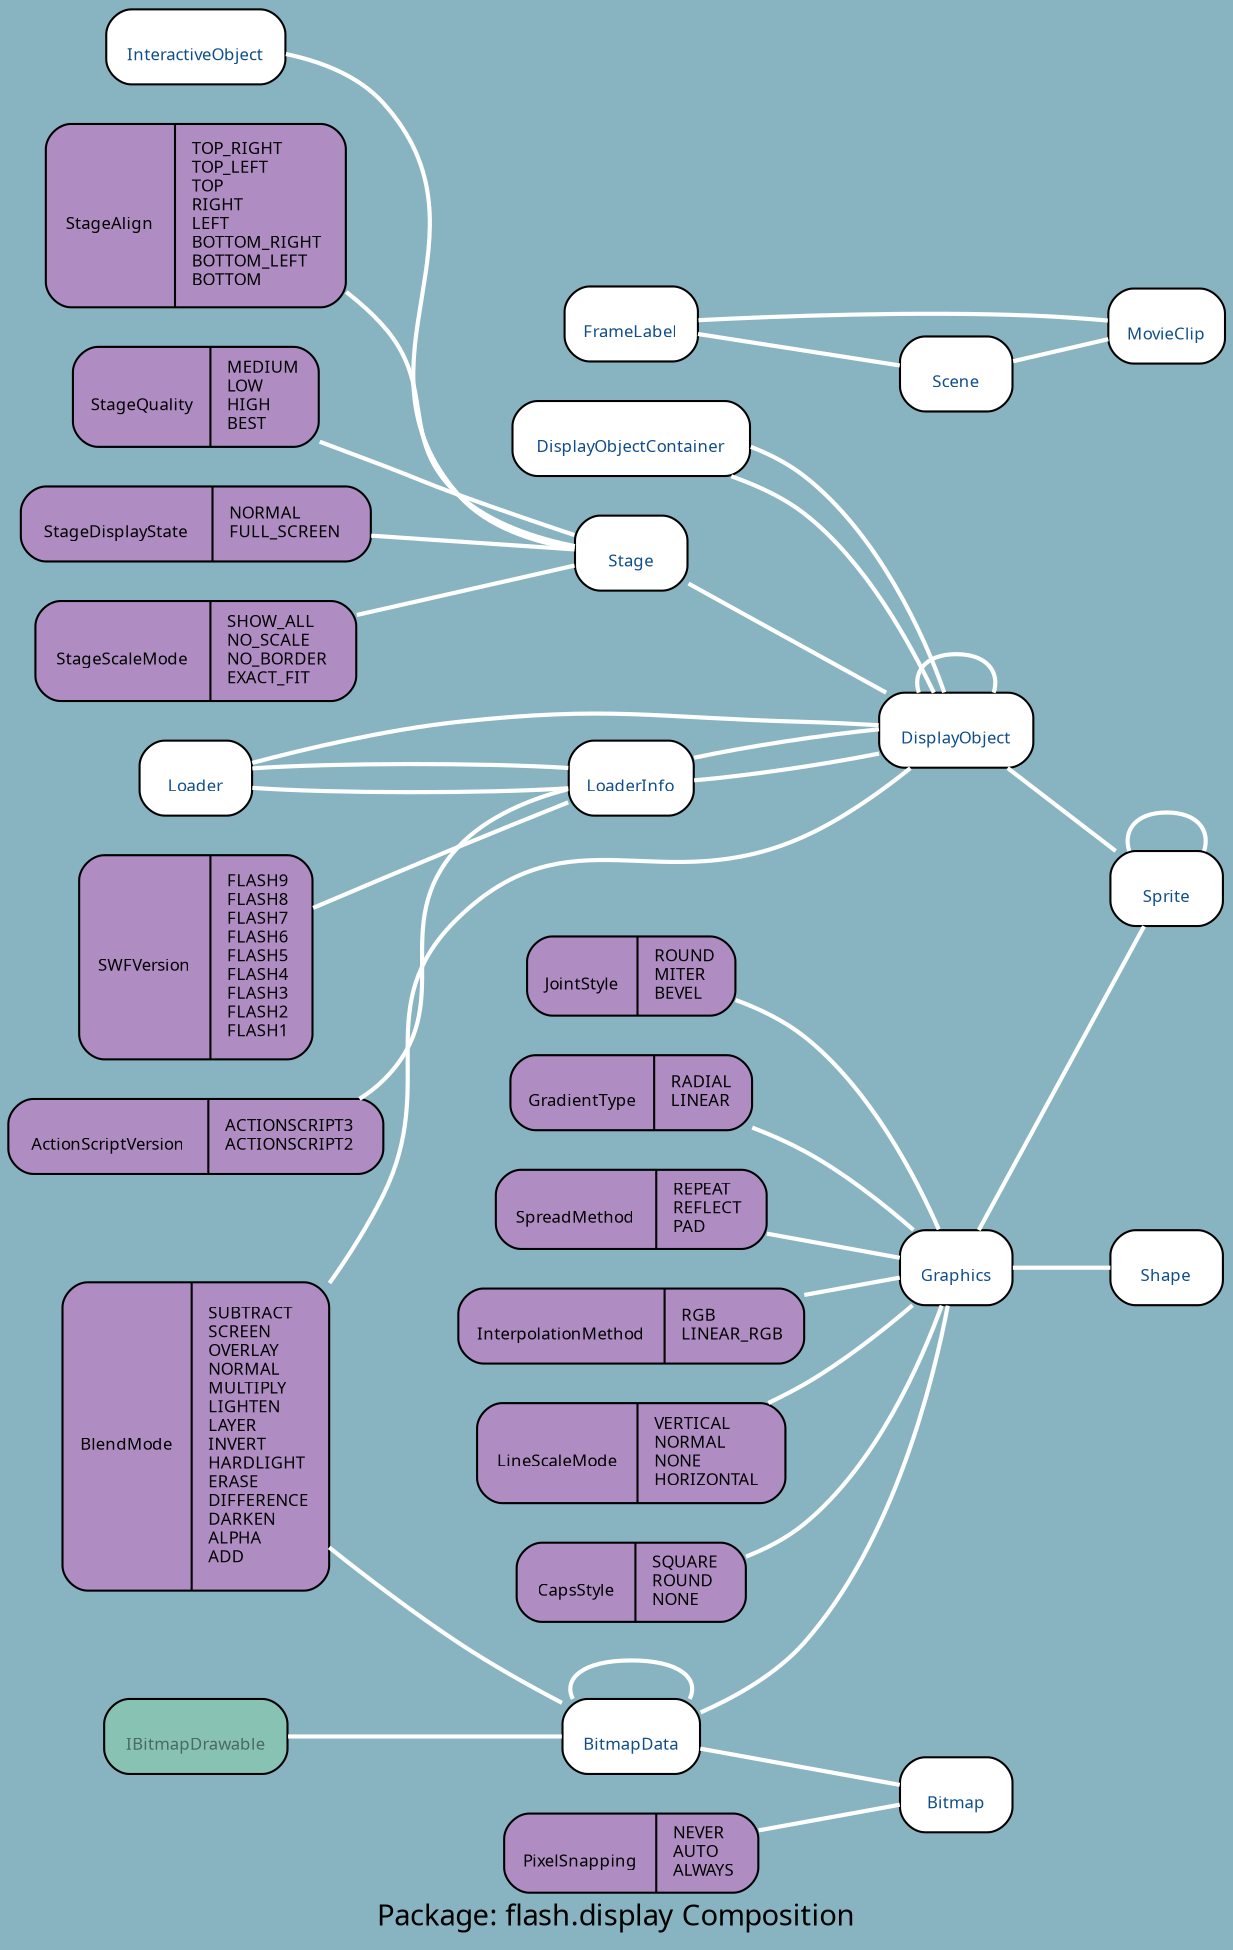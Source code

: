 digraph uml {
	graph [label="Package: flash.display Composition", ratio=compress, rankdir=RL, smoothing=avg_dist, overlap=false, fontname="DejaVu Sans Condenesed", fontsize=14, bgcolor="#88B3C1", fontcolor=black];
	node [label="\N", fontname="DejaVu Sans Condenesed", fontsize=8, shape=record, color=black, fontcolor=black];
	edge [fontname="DejaVu Sans Condenesed", fontsize=8, color=black, fontcolor=black];
	graph [lp="294,12",
		bb="0,0,588,915"];
	"flash.display.IBitmapDrawable" [label="{\nIBitmapDrawable}", fontcolor="#496962", style="rounded,filled", fillcolor="#88c2b3", URL="../types/flash/display/IBitmapDrawable.html", tooltip="\nIBitmapDrawable", pos="91,99", rects="47,81,135,117", width="1.22", height="0.50"];
	"flash.display.DisplayObject" [label="{\nDisplayObject}", fontcolor="#104E8B", style="rounded,filled", fillcolor=white, URL="../types/flash/display/DisplayObject.html", tooltip="\nDisplayObject", pos="459,574", rects="422,556,496,592", width="1.03", height="0.50"];
	"flash.display.BlendMode" [label="{\nBlendMode|SUBTRACT\lSCREEN\lOVERLAY\lNORMAL\lMULTIPLY\lLIGHTEN\lLAYER\lINVERT\lHARDLIGHT\lERASE\lDIFFERENCE\lDARKEN\lALPHA\lA\
DD\l}", style="rounded,filled", fillcolor="#af8dc3", pos="91,240", rects="27,166,90,314 90,166,156,314", width="1.78", height="2.06"];
	"flash.display.LoaderInfo" [label="{\nLoaderInfo}", fontcolor="#104E8B", style="rounded,filled", fillcolor=white, URL="../types/flash/display/LoaderInfo.html", tooltip="\nLoaderInfo", pos="302,551", rects="272,533,333,569", width="0.83", height="0.50"];
	"flash.display.DisplayObjectContainer" [label="{\nDisplayObjectContainer}", fontcolor="#104E8B", style="rounded,filled", fillcolor=white, URL="../types/flash/display/DisplayObjectContainer.html", tooltip="\nDisplayObjectContainer", pos="302,711", rects="245,693,360,729", width="1.58", height="0.50"];
	"flash.display.Stage" [label="{\nStage}", fontcolor="#104E8B", style="rounded,filled", fillcolor=white, URL="../types/flash/display/Stage.html", tooltip="\nStage", pos="302,657", rects="275,639,329,675", width="0.75", height="0.50"];
	"flash.display.InteractiveObject" [label="{\nInteractiveObject}", fontcolor="#104E8B", style="rounded,filled", fillcolor=white, URL="../types/flash/display/InteractiveObject.html", tooltip="\nInteractiveObject", pos="91,897", rects="48,879,135,915", width="1.19", height="0.50"];
	"flash.display.Sprite" [label="{\nSprite}", fontcolor="#104E8B", style="rounded,filled", fillcolor=white, URL="../types/flash/display/Sprite.html", tooltip="\nSprite", pos="560,449", rects="533,431,587,467", width="0.75", height="0.50"];
	"flash.display.Graphics" [label="{\nGraphics}", fontcolor="#104E8B", style="rounded,filled", fillcolor=white, URL="../types/flash/display/Graphics.html", tooltip="\nGraphics", pos="459,321", rects="432,303,486,339", width="0.75", height="0.50"];
	"flash.display.BitmapData" [label="{\nBitmapData}", fontcolor="#104E8B", style="rounded,filled", fillcolor=white, URL="../types/flash/display/BitmapData.html", tooltip="\nBitmapData", pos="302,99", rects="269,81,335,117", width="0.92", height="0.50"];
	"flash.display.GradientType" [label="{\nGradientType|RADIAL\lLINEAR\l}", style="rounded,filled", fillcolor="#af8dc3", pos="302,403", rects="244,385,316,421 316,385,361,421", width="1.61", height="0.50"];
	"flash.display.SpreadMethod" [label="{\nSpreadMethod|REPEAT\lREFLECT\lPAD\l}", style="rounded,filled", fillcolor="#af8dc3", pos="302,348", rects="237,329,315,367 315,329,367,367", width="1.81", height="0.53"];
	"flash.display.InterpolationMethod" [label="{\nInterpolationMethod|RGB\lLINEAR_RGB\l}", style="rounded,filled", fillcolor="#af8dc3", pos="302,293", rects="219,275,319,311 319,275,386,311", width="2.31", height="0.50"];
	"flash.display.LineScaleMode" [label="{\nLineScaleMode|VERTICAL\lNORMAL\lNONE\lHORIZONTAL\l}", style="rounded,filled", fillcolor="#af8dc3", pos="302,233", rects="228,209,307,257 307,209,377,257", width="2.06", height="0.67"];
	"flash.display.CapsStyle" [label="{\nCapsStyle|SQUARE\lROUND\lNONE\l}", style="rounded,filled", fillcolor="#af8dc3", pos="302,172", rects="247,153,306,191 306,153,357,191", width="1.53", height="0.53"];
	"flash.display.JointStyle" [label="{\nJointStyle|ROUND\lMITER\lBEVEL\l}", style="rounded,filled", fillcolor="#af8dc3", pos="302,458", rects="252,439,307,477 307,439,353,477", width="1.39", height="0.53"];
	"flash.display.FrameLabel" [label="{\nFrameLabel}", fontcolor="#104E8B", style="rounded,filled", fillcolor=white, URL="../types/flash/display/FrameLabel.html", tooltip="\nFrameLabel", pos="302,765", rects="270,747,335,783", width="0.89", height="0.50"];
	"flash.display.SWFVersion" [label="{\nSWFVersion|FLASH9\lFLASH8\lFLASH7\lFLASH6\lFLASH5\lFLASH4\lFLASH3\lFLASH2\lFLASH1\l}", style="rounded,filled", fillcolor="#af8dc3", pos="91,466", rects="35,417,100,515 100,417,148,515", width="1.56", height="1.36"];
	"flash.display.StageAlign" [label="{\nStageAlign|TOP_RIGHT\lTOP_LEFT\lTOP\lRIGHT\lLEFT\lBOTTOM_RIGHT\lBOTTOM_LEFT\lBOTTOM\l}", style="rounded,filled", fillcolor="#af8dc3", pos="91,817", rects="19,773,80,861 80,773,163,861", width="2.00", height="1.22"];
	"flash.display.Scene" [label="{\nScene}", fontcolor="#104E8B", style="rounded,filled", fillcolor=white, URL="../types/flash/display/Scene.html", tooltip="\nScene", pos="459,742", rects="432,724,486,760", width="0.75", height="0.50"];
	"flash.display.ActionScriptVersion" [label="{\nActionScriptVersion|ACTIONSCRIPT3\lACTIONSCRIPT2\l}", style="rounded,filled", fillcolor="#af8dc3", pos="91,381", rects="1,363,99,399 99,363,182,399", width="2.50", height="0.50"];
	"flash.display.StageQuality" [label="{\nStageQuality|MEDIUM\lLOW\lHIGH\lBEST\l}", style="rounded,filled", fillcolor="#af8dc3", pos="91,731", rects="32,707,102,755 102,707,151,755", width="1.64", height="0.67"];
	"flash.display.Loader" [label="{\nLoader}", fontcolor="#104E8B", style="rounded,filled", fillcolor=white, URL="../types/flash/display/Loader.html", tooltip="\nLoader", pos="91,551", rects="64,533,118,569", width="0.75", height="0.50"];
	"flash.display.Shape" [label="{\nShape}", fontcolor="#104E8B", style="rounded,filled", fillcolor=white, URL="../types/flash/display/Shape.html", tooltip="\nShape", pos="560,321", rects="533,303,587,339", width="0.75", height="0.50"];
	"flash.display.StageDisplayState" [label="{\nStageDisplayState|NORMAL\lFULL_SCREEN\l}", style="rounded,filled", fillcolor="#af8dc3", pos="91,671", rects="7,653,101,689 101,653,175,689", width="2.33", height="0.50"];
	"flash.display.StageScaleMode" [label="{\nStageScaleMode|SHOW_ALL\lNO_SCALE\lNO_BORDER\lEXACT_FIT\l}", style="rounded,filled", fillcolor="#af8dc3", pos="91,611", rects="14,587,101,635 101,587,169,635", width="2.14", height="0.67"];
	"flash.display.Bitmap" [label="{\nBitmap}", fontcolor="#104E8B", style="rounded,filled", fillcolor=white, URL="../types/flash/display/Bitmap.html", tooltip="\nBitmap", pos="459,71", rects="432,53,486,89", width="0.75", height="0.50"];
	"flash.display.PixelSnapping" [label="{\nPixelSnapping|NEVER\lAUTO\lALWAYS\l}", style="rounded,filled", fillcolor="#af8dc3", pos="302,44", rects="241,25,316,63 316,25,363,63", width="1.69", height="0.53"];
	"flash.display.MovieClip" [label="{\nMovieClip}", fontcolor="#104E8B", style="rounded,filled", fillcolor=white, URL="../types/flash/display/MovieClip.html", tooltip="\nMovieClip", pos="560,765", rects="532,747,588,783", width="0.78", height="0.50"];
	"flash.display.DisplayObject" -> "flash.display.BlendMode" [color=white, style=bold, arrowhead=none, arrowtail=diamond, arrowsize=1, pos="s,437,556 427,549 415,540 401,530 386,524 315,494 273,539 218,486 174,444 209,409 182,354 175,340 166,326 156,313"];
	"flash.display.DisplayObject" -> "flash.display.LoaderInfo" [color=white, style=bold, arrowhead=none, arrowtail=diamond, arrowsize=1, pos="s,422,563 410,561 385,557 354,553 333,550"];
	"flash.display.DisplayObject" -> "flash.display.DisplayObject" [color=white, style=bold, arrowhead=none, arrowtail=diamond, arrowsize=1, pos="s,477,592 475,604 472,608 467,610 459,610 444,610 438,602 441,592"];
	"flash.display.DisplayObject" -> "flash.display.DisplayObjectContainer" [color=white, style=bold, arrowhead=none, arrowtail=diamond, arrowsize=1, pos="s,448,592 442,603 430,625 411,655 386,675 375,683 362,689 349,693"];
	"flash.display.DisplayObject" -> "flash.display.Stage" [color=white, style=bold, arrowhead=none, arrowtail=diamond, arrowsize=1, pos="s,425,592 414,598 387,612 353,631 329,643"];
	"flash.display.DisplayObjectContainer" -> "flash.display.DisplayObject" [color=white, style=bold, arrowhead=none, arrowtail=diamond, arrowsize=1, pos="s,360,706 371,702 376,699 381,696 386,693 420,666 444,619 454,592"];
	"flash.display.Sprite" -> "flash.display.DisplayObject" [color=white, style=bold, arrowhead=none, arrowtail=diamond, arrowsize=1, pos="s,545,467 538,476 518,501 491,535 474,556"];
	"flash.display.Sprite" -> "flash.display.Graphics" [color=white, style=bold, arrowhead=none, arrowtail=diamond, arrowsize=1, pos="s,546,431 538,421 519,397 490,360 473,339"];
	"flash.display.Sprite" -> "flash.display.Sprite" [color=white, style=bold, arrowhead=none, arrowtail=diamond, arrowsize=1, pos="s,578,467 576,479 573,483 568,485 560,485 545,485 539,477 542,467"];
	"flash.display.Graphics" -> "flash.display.BitmapData" [color=white, style=bold, arrowhead=none, arrowtail=diamond, arrowsize=1, pos="s,456,303 453,291 445,253 425,187 386,144 372,129 352,118 335,111"];
	"flash.display.Graphics" -> "flash.display.GradientType" [color=white, style=bold, arrowhead=none, arrowtail=diamond, arrowsize=1, pos="s,439,339 429,347 417,357 401,368 386,376 378,380 370,384 361,387"];
	"flash.display.Graphics" -> "flash.display.SpreadMethod" [color=white, style=bold, arrowhead=none, arrowtail=diamond, arrowsize=1, pos="s,432,326 420,328 404,331 385,334 367,337"];
	"flash.display.Graphics" -> "flash.display.InterpolationMethod" [color=white, style=bold, arrowhead=none, arrowtail=diamond, arrowsize=1, pos="s,432,316 420,314 410,312 398,310 386,308"];
	"flash.display.Graphics" -> "flash.display.LineScaleMode" [color=white, style=bold, arrowhead=none, arrowtail=diamond, arrowsize=1, pos="s,438,303 428,295 416,285 400,275 386,266 380,263 374,260 368,257"];
	"flash.display.Graphics" -> "flash.display.CapsStyle" [color=white, style=bold, arrowhead=none, arrowtail=diamond, arrowsize=1, pos="s,453,303 448,292 437,264 415,224 386,200 378,193 367,188 357,184"];
	"flash.display.Graphics" -> "flash.display.JointStyle" [color=white, style=bold, arrowhead=none, arrowtail=diamond, arrowsize=1, pos="s,451,339 446,350 434,375 414,409 386,430 376,437 365,443 353,447"];
	"flash.display.Scene" -> "flash.display.FrameLabel" [color=white, style=bold, arrowhead=none, arrowtail=diamond, arrowsize=1, pos="s,432,746 420,748 394,752 360,757 335,760"];
	"flash.display.LoaderInfo" -> "flash.display.ActionScriptVersion" [color=white, style=bold, arrowhead=none, arrowtail=diamond, arrowsize=1, pos="s,272,546 260,543 245,538 229,531 218,519 182,482 219,445 182,408 178,405 174,402 170,399"];
	"flash.display.LoaderInfo" -> "flash.display.DisplayObject" [color=white, style=bold, arrowhead=none, arrowtail=diamond, arrowsize=1, pos="s,333,561 345,563 369,568 399,572 422,574"];
	"flash.display.LoaderInfo" -> "flash.display.Loader" [color=white, style=bold, arrowhead=none, arrowtail=diamond, arrowsize=1, pos="s,272,546 260,546 217,544 153,544 118,546"];
	"flash.display.LoaderInfo" -> "flash.display.SWFVersion" [color=white, style=bold, arrowhead=none, arrowtail=diamond, arrowsize=1, pos="s,272,540 261,536 247,530 232,524 218,519 195,510 170,500 148,491"];
	"flash.display.Shape" -> "flash.display.Graphics" [color=white, style=bold, arrowhead=none, arrowtail=diamond, arrowsize=1, pos="s,533,321 521,321 509,321 497,321 486,321"];
	"flash.display.Bitmap" -> "flash.display.BitmapData" [color=white, style=bold, arrowhead=none, arrowtail=diamond, arrowsize=1, pos="s,432,76 420,78 394,83 360,89 335,93"];
	"flash.display.Bitmap" -> "flash.display.PixelSnapping" [color=white, style=bold, arrowhead=none, arrowtail=diamond, arrowsize=1, pos="s,432,66 420,64 403,61 382,58 363,55"];
	"flash.display.MovieClip" -> "flash.display.FrameLabel" [color=white, style=bold, arrowhead=none, arrowtail=diamond, arrowsize=1, pos="s,532,767 520,768 512,769 504,769 496,769 439,770 374,768 335,767"];
	"flash.display.MovieClip" -> "flash.display.Scene" [color=white, style=bold, arrowhead=none, arrowtail=diamond, arrowsize=1, pos="s,532,759 520,756 509,754 496,751 486,748"];
	"flash.display.BitmapData" -> "flash.display.BitmapData" [color=white, style=bold, arrowhead=none, arrowtail=diamond, arrowsize=1, pos="s,330,117 328,129 323,133 315,135 302,135 279,135 269,127 274,117"];
	"flash.display.BitmapData" -> "flash.display.IBitmapDrawable" [color=white, style=bold, arrowhead=none, arrowtail=diamond, arrowsize=1, pos="s,269,99 257,99 221,99 171,99 135,99"];
	"flash.display.BitmapData" -> "flash.display.BlendMode" [color=white, style=bold, arrowhead=none, arrowtail=diamond, arrowsize=1, pos="s,269,116 258,122 245,128 231,136 218,144 197,157 176,173 156,188"];
	"flash.display.Loader" -> "flash.display.DisplayObject" [color=white, style=bold, arrowhead=none, arrowtail=diamond, arrowsize=1, pos="s,118,558 130,561 155,567 188,575 218,578 292,585 311,580 386,578 398,578 410,577 422,576"];
	"flash.display.Loader" -> "flash.display.LoaderInfo" [color=white, style=bold, arrowhead=none, arrowtail=diamond, arrowsize=1, pos="s,118,556 130,557 171,558 234,558 272,556"];
	"flash.display.Stage" -> "flash.display.StageAlign" [color=white, style=bold, arrowhead=none, arrowtail=diamond, arrowsize=1, pos="s,275,660 263,662 248,666 231,672 218,684 188,709 208,735 182,764 176,770 170,775 163,781"];
	"flash.display.Stage" -> "flash.display.InteractiveObject" [color=white, style=bold, arrowhead=none, arrowtail=diamond, arrowsize=1, pos="s,275,659 263,661 247,664 229,671 218,684 162,746 238,807 182,870 170,883 152,890 135,893"];
	"flash.display.Stage" -> "flash.display.StageQuality" [color=white, style=bold, arrowhead=none, arrowtail=diamond, arrowsize=1, pos="s,275,665 263,669 249,673 232,679 218,684 201,689 198,691 182,698 172,702 162,705 151,709"];
	"flash.display.Stage" -> "flash.display.StageScaleMode" [color=white, style=bold, arrowhead=none, arrowtail=diamond, arrowsize=1, pos="s,275,651 263,648 237,643 202,635 169,628"];
	"flash.display.Stage" -> "flash.display.StageDisplayState" [color=white, style=bold, arrowhead=none, arrowtail=diamond, arrowsize=1, pos="s,275,659 263,660 238,662 206,663 175,666"];
}
